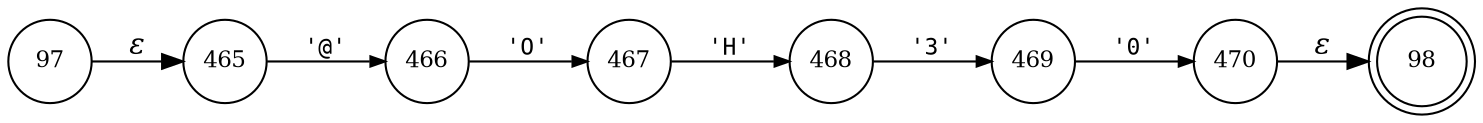 digraph ATN {
rankdir=LR;
s98[fontsize=11, label="98", shape=doublecircle, fixedsize=true, width=.6];
s97[fontsize=11,label="97", shape=circle, fixedsize=true, width=.55, peripheries=1];
s465[fontsize=11,label="465", shape=circle, fixedsize=true, width=.55, peripheries=1];
s466[fontsize=11,label="466", shape=circle, fixedsize=true, width=.55, peripheries=1];
s467[fontsize=11,label="467", shape=circle, fixedsize=true, width=.55, peripheries=1];
s468[fontsize=11,label="468", shape=circle, fixedsize=true, width=.55, peripheries=1];
s469[fontsize=11,label="469", shape=circle, fixedsize=true, width=.55, peripheries=1];
s470[fontsize=11,label="470", shape=circle, fixedsize=true, width=.55, peripheries=1];
s97 -> s465 [fontname="Times-Italic", label="&epsilon;"];
s465 -> s466 [fontsize=11, fontname="Courier", arrowsize=.7, label = "'@'", arrowhead = normal];
s466 -> s467 [fontsize=11, fontname="Courier", arrowsize=.7, label = "'O'", arrowhead = normal];
s467 -> s468 [fontsize=11, fontname="Courier", arrowsize=.7, label = "'H'", arrowhead = normal];
s468 -> s469 [fontsize=11, fontname="Courier", arrowsize=.7, label = "'3'", arrowhead = normal];
s469 -> s470 [fontsize=11, fontname="Courier", arrowsize=.7, label = "'0'", arrowhead = normal];
s470 -> s98 [fontname="Times-Italic", label="&epsilon;"];
}
